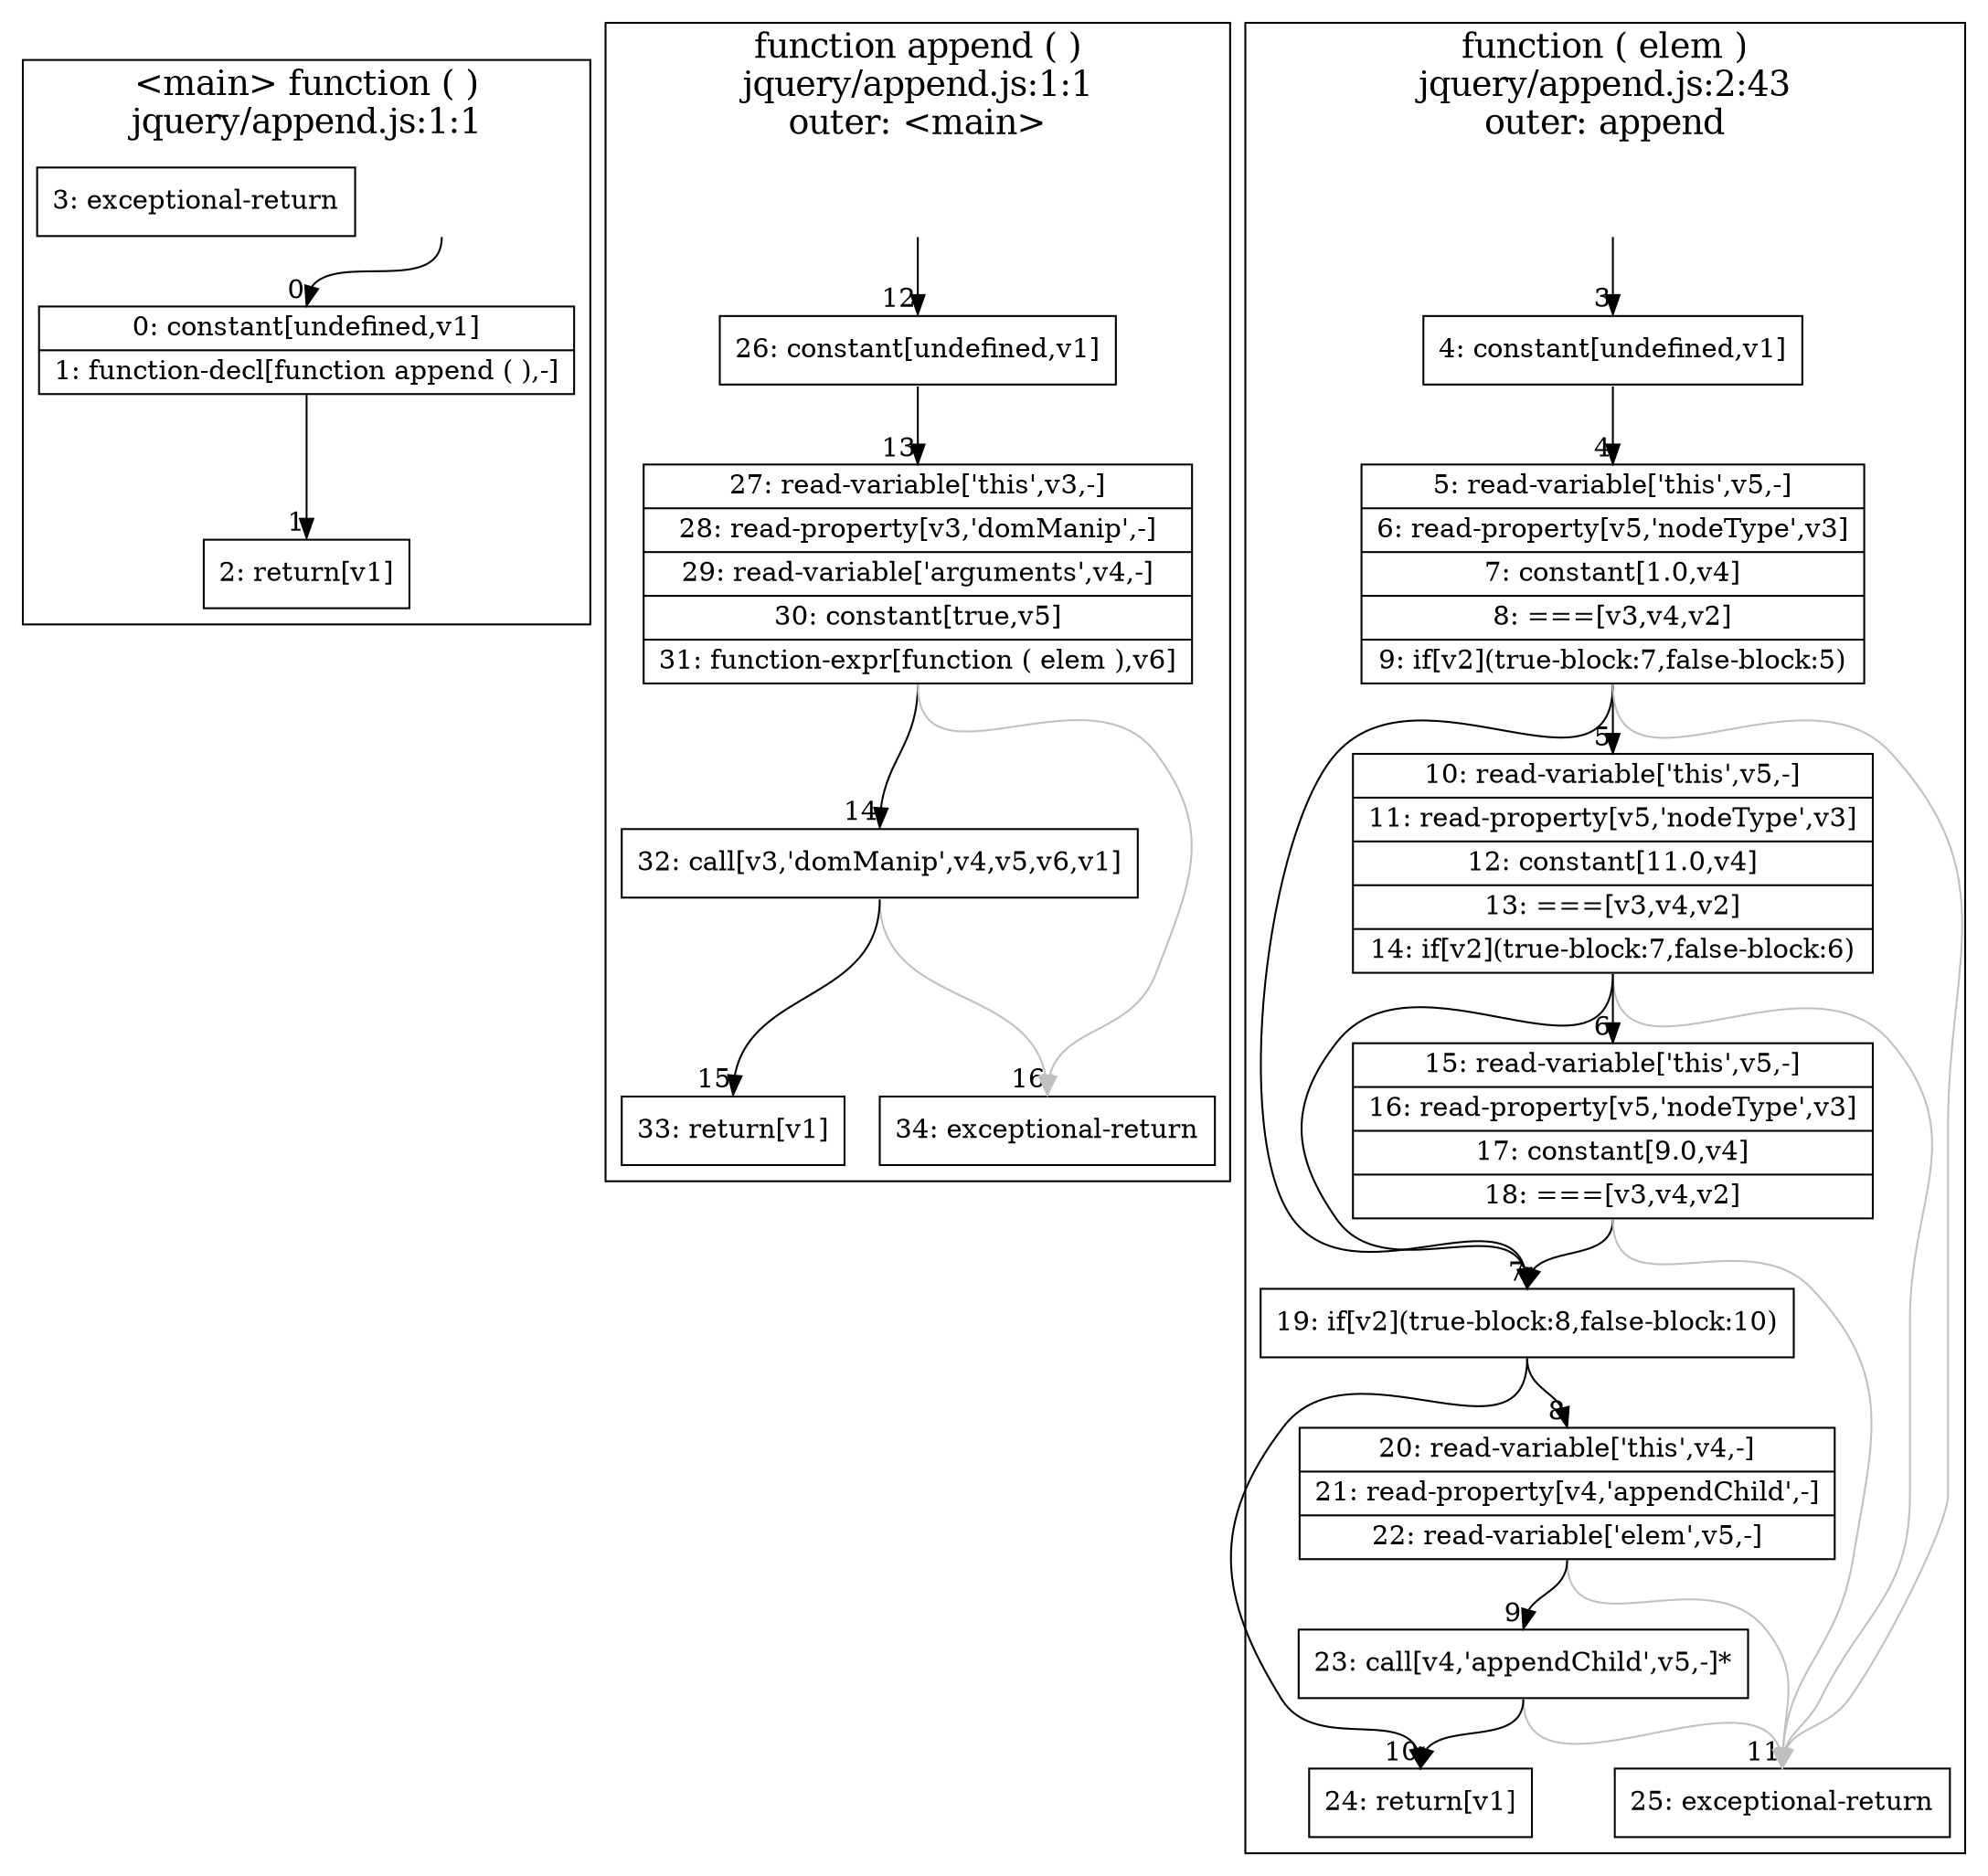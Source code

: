 digraph {
compound=true
subgraph cluster0 {
label="<main> function ( )\njquery/append.js:1:1";
labelloc="t";
fontsize=18;
rankdir="TD"
BB_entry0[shape=none,label=""];
BB_entry0 -> BB0 [tailport=s, headport=n, headlabel="    0"]
BB0 [shape=record label="{0: constant[undefined,v1]|1: function-decl[function append ( ),-]}" ] 
BB0 -> BB1 [tailport=s, headport=n, headlabel="      1"]
BB1 [shape=record label="{2: return[v1]}" ] 
BB2 [shape=record label="{3: exceptional-return}" ] 
}
subgraph cluster1 {
label="function append ( )\njquery/append.js:1:1\nouter: <main>";
labelloc="t";
fontsize=18;
rankdir="TD"
BB_entry1[shape=none,label=""];
BB_entry1 -> BB12 [tailport=s, headport=n, headlabel="    12"]
BB12 [shape=record label="{26: constant[undefined,v1]}" ] 
BB12 -> BB13 [tailport=s, headport=n, headlabel="      13"]
BB13 [shape=record label="{27: read-variable['this',v3,-]|28: read-property[v3,'domManip',-]|29: read-variable['arguments',v4,-]|30: constant[true,v5]|31: function-expr[function ( elem ),v6]}" ] 
BB13 -> BB14 [tailport=s, headport=n, headlabel="      14"]
BB13 -> BB16 [tailport=s, headport=n, color=gray, headlabel="      16"]
BB14 [shape=record label="{32: call[v3,'domManip',v4,v5,v6,v1]}" ] 
BB14 -> BB15 [tailport=s, headport=n, headlabel="      15"]
BB14 -> BB16 [tailport=s, headport=n, color=gray]
BB15 [shape=record label="{33: return[v1]}" ] 
BB16 [shape=record label="{34: exceptional-return}" ] 
}
subgraph cluster2 {
label="function ( elem )\njquery/append.js:2:43\nouter: append";
labelloc="t";
fontsize=18;
rankdir="TD"
BB_entry2[shape=none,label=""];
BB_entry2 -> BB3 [tailport=s, headport=n, headlabel="    3"]
BB3 [shape=record label="{4: constant[undefined,v1]}" ] 
BB3 -> BB4 [tailport=s, headport=n, headlabel="      4"]
BB4 [shape=record label="{5: read-variable['this',v5,-]|6: read-property[v5,'nodeType',v3]|7: constant[1.0,v4]|8: ===[v3,v4,v2]|9: if[v2](true-block:7,false-block:5)}" ] 
BB4 -> BB7 [tailport=s, headport=n, headlabel="      7"]
BB4 -> BB5 [tailport=s, headport=n, headlabel="      5"]
BB4 -> BB11 [tailport=s, headport=n, color=gray, headlabel="      11"]
BB5 [shape=record label="{10: read-variable['this',v5,-]|11: read-property[v5,'nodeType',v3]|12: constant[11.0,v4]|13: ===[v3,v4,v2]|14: if[v2](true-block:7,false-block:6)}" ] 
BB5 -> BB7 [tailport=s, headport=n]
BB5 -> BB6 [tailport=s, headport=n, headlabel="      6"]
BB5 -> BB11 [tailport=s, headport=n, color=gray]
BB6 [shape=record label="{15: read-variable['this',v5,-]|16: read-property[v5,'nodeType',v3]|17: constant[9.0,v4]|18: ===[v3,v4,v2]}" ] 
BB6 -> BB7 [tailport=s, headport=n]
BB6 -> BB11 [tailport=s, headport=n, color=gray]
BB7 [shape=record label="{19: if[v2](true-block:8,false-block:10)}" ] 
BB7 -> BB8 [tailport=s, headport=n, headlabel="      8"]
BB7 -> BB10 [tailport=s, headport=n, headlabel="      10"]
BB8 [shape=record label="{20: read-variable['this',v4,-]|21: read-property[v4,'appendChild',-]|22: read-variable['elem',v5,-]}" ] 
BB8 -> BB9 [tailport=s, headport=n, headlabel="      9"]
BB8 -> BB11 [tailport=s, headport=n, color=gray]
BB9 [shape=record label="{23: call[v4,'appendChild',v5,-]*}" ] 
BB9 -> BB10 [tailport=s, headport=n]
BB9 -> BB11 [tailport=s, headport=n, color=gray]
BB10 [shape=record label="{24: return[v1]}" ] 
BB11 [shape=record label="{25: exceptional-return}" ] 
}
}
